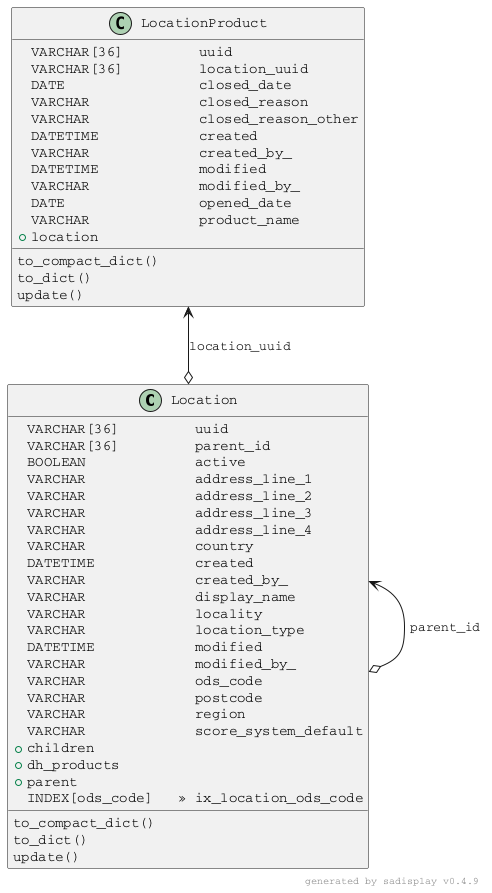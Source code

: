 @startuml

skinparam defaultFontName Courier

Class Location {
    VARCHAR[36]       ★ uuid                
    VARCHAR[36]       ☆ parent_id           
    BOOLEAN           ⚪ active              
    VARCHAR           ⚪ address_line_1      
    VARCHAR           ⚪ address_line_2      
    VARCHAR           ⚪ address_line_3      
    VARCHAR           ⚪ address_line_4      
    VARCHAR           ⚪ country             
    DATETIME          ⚪ created             
    VARCHAR           ⚪ created_by_         
    VARCHAR           ⚪ display_name        
    VARCHAR           ⚪ locality            
    VARCHAR           ⚪ location_type       
    DATETIME          ⚪ modified            
    VARCHAR           ⚪ modified_by_        
    VARCHAR           ⚪ ods_code            
    VARCHAR           ⚪ postcode            
    VARCHAR           ⚪ region              
    VARCHAR           ⚪ score_system_default
    +                 children              
    +                 dh_products           
    +                 parent                
    to_compact_dict()                       
    to_dict()                               
    update()                                
    INDEX[ods_code]   » ix_location_ods_code
}

Class LocationProduct {
    VARCHAR[36]       ★ uuid               
    VARCHAR[36]       ☆ location_uuid      
    DATE              ⚪ closed_date        
    VARCHAR           ⚪ closed_reason      
    VARCHAR           ⚪ closed_reason_other
    DATETIME          ⚪ created            
    VARCHAR           ⚪ created_by_        
    DATETIME          ⚪ modified           
    VARCHAR           ⚪ modified_by_       
    DATE              ⚪ opened_date        
    VARCHAR           ⚪ product_name       
    +                 location             
    to_compact_dict()                      
    to_dict()                              
    update()                               
}

Location <--o Location: parent_id

LocationProduct <--o Location: location_uuid

right footer generated by sadisplay v0.4.9

@enduml
